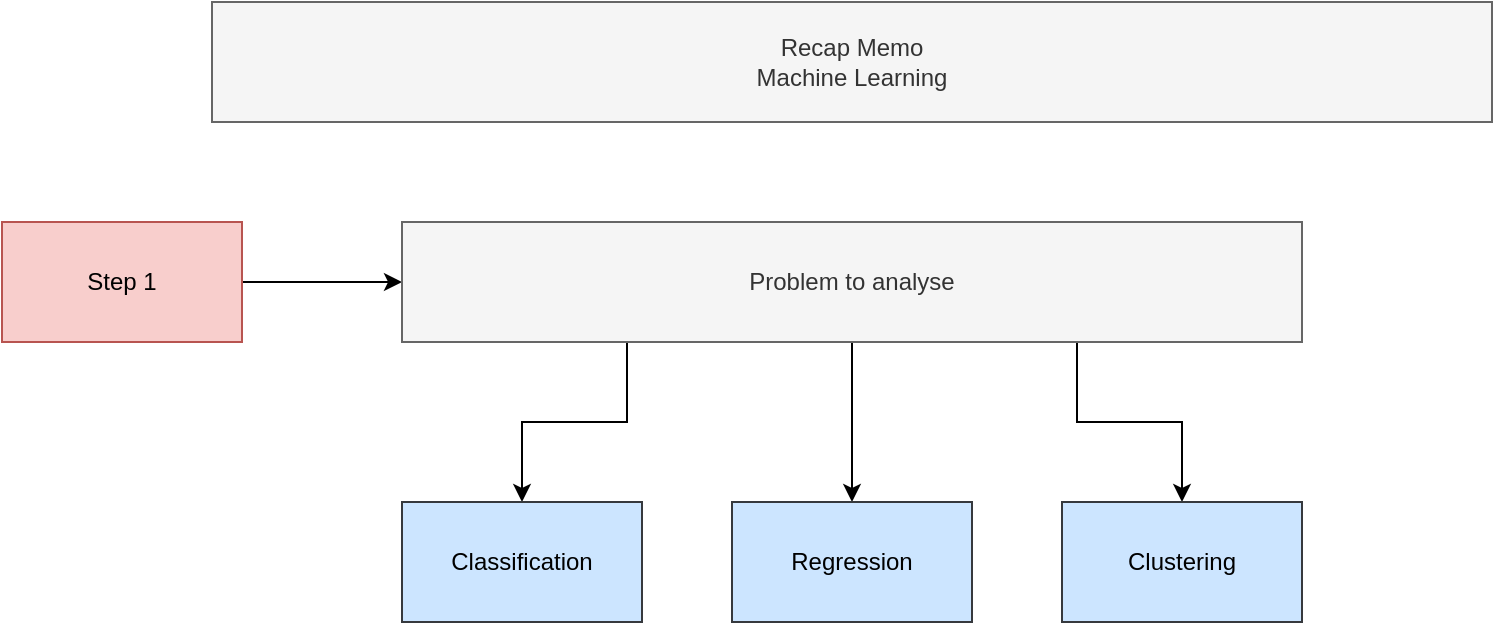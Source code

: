 <mxfile version="19.0.2" type="github">
  <diagram id="t-oJXe_NNOPs2yRI83mc" name="Page-1">
    <mxGraphModel dx="1422" dy="820" grid="1" gridSize="10" guides="1" tooltips="1" connect="1" arrows="1" fold="1" page="1" pageScale="1" pageWidth="827" pageHeight="1169" math="0" shadow="0">
      <root>
        <mxCell id="0" />
        <mxCell id="1" parent="0" />
        <mxCell id="vTsSiwtrTpE9aTX-kytd-1" value="Recap Memo&lt;br&gt; Machine Learning" style="rounded=0;whiteSpace=wrap;html=1;fillColor=#f5f5f5;strokeColor=#666666;fontColor=#333333;" vertex="1" parent="1">
          <mxGeometry x="105" y="40" width="640" height="60" as="geometry" />
        </mxCell>
        <mxCell id="vTsSiwtrTpE9aTX-kytd-5" value="" style="edgeStyle=orthogonalEdgeStyle;rounded=0;orthogonalLoop=1;jettySize=auto;html=1;" edge="1" parent="1" source="vTsSiwtrTpE9aTX-kytd-3" target="vTsSiwtrTpE9aTX-kytd-4">
          <mxGeometry relative="1" as="geometry" />
        </mxCell>
        <mxCell id="vTsSiwtrTpE9aTX-kytd-3" value="Step 1 " style="rounded=0;whiteSpace=wrap;html=1;fillColor=#f8cecc;strokeColor=#b85450;" vertex="1" parent="1">
          <mxGeometry y="150" width="120" height="60" as="geometry" />
        </mxCell>
        <mxCell id="vTsSiwtrTpE9aTX-kytd-7" value="" style="edgeStyle=orthogonalEdgeStyle;rounded=0;orthogonalLoop=1;jettySize=auto;html=1;" edge="1" parent="1" source="vTsSiwtrTpE9aTX-kytd-4" target="vTsSiwtrTpE9aTX-kytd-6">
          <mxGeometry relative="1" as="geometry" />
        </mxCell>
        <mxCell id="vTsSiwtrTpE9aTX-kytd-8" style="edgeStyle=orthogonalEdgeStyle;rounded=0;orthogonalLoop=1;jettySize=auto;html=1;exitX=0.25;exitY=1;exitDx=0;exitDy=0;entryX=0.5;entryY=0;entryDx=0;entryDy=0;" edge="1" parent="1" source="vTsSiwtrTpE9aTX-kytd-4" target="vTsSiwtrTpE9aTX-kytd-9">
          <mxGeometry relative="1" as="geometry">
            <mxPoint x="260" y="290" as="targetPoint" />
          </mxGeometry>
        </mxCell>
        <mxCell id="vTsSiwtrTpE9aTX-kytd-11" style="edgeStyle=orthogonalEdgeStyle;rounded=0;orthogonalLoop=1;jettySize=auto;html=1;exitX=0.75;exitY=1;exitDx=0;exitDy=0;entryX=0.5;entryY=0;entryDx=0;entryDy=0;" edge="1" parent="1" source="vTsSiwtrTpE9aTX-kytd-4" target="vTsSiwtrTpE9aTX-kytd-10">
          <mxGeometry relative="1" as="geometry" />
        </mxCell>
        <mxCell id="vTsSiwtrTpE9aTX-kytd-4" value="Problem to analyse" style="rounded=0;whiteSpace=wrap;html=1;fillColor=#f5f5f5;fontColor=#333333;strokeColor=#666666;" vertex="1" parent="1">
          <mxGeometry x="200" y="150" width="450" height="60" as="geometry" />
        </mxCell>
        <mxCell id="vTsSiwtrTpE9aTX-kytd-6" value="Regression " style="whiteSpace=wrap;html=1;rounded=0;fillColor=#cce5ff;strokeColor=#36393d;" vertex="1" parent="1">
          <mxGeometry x="365" y="290" width="120" height="60" as="geometry" />
        </mxCell>
        <mxCell id="vTsSiwtrTpE9aTX-kytd-9" value="Classification" style="whiteSpace=wrap;html=1;rounded=0;fillColor=#cce5ff;strokeColor=#36393d;" vertex="1" parent="1">
          <mxGeometry x="200" y="290" width="120" height="60" as="geometry" />
        </mxCell>
        <mxCell id="vTsSiwtrTpE9aTX-kytd-10" value="Clustering" style="whiteSpace=wrap;html=1;rounded=0;fillColor=#cce5ff;strokeColor=#36393d;" vertex="1" parent="1">
          <mxGeometry x="530" y="290" width="120" height="60" as="geometry" />
        </mxCell>
      </root>
    </mxGraphModel>
  </diagram>
</mxfile>
